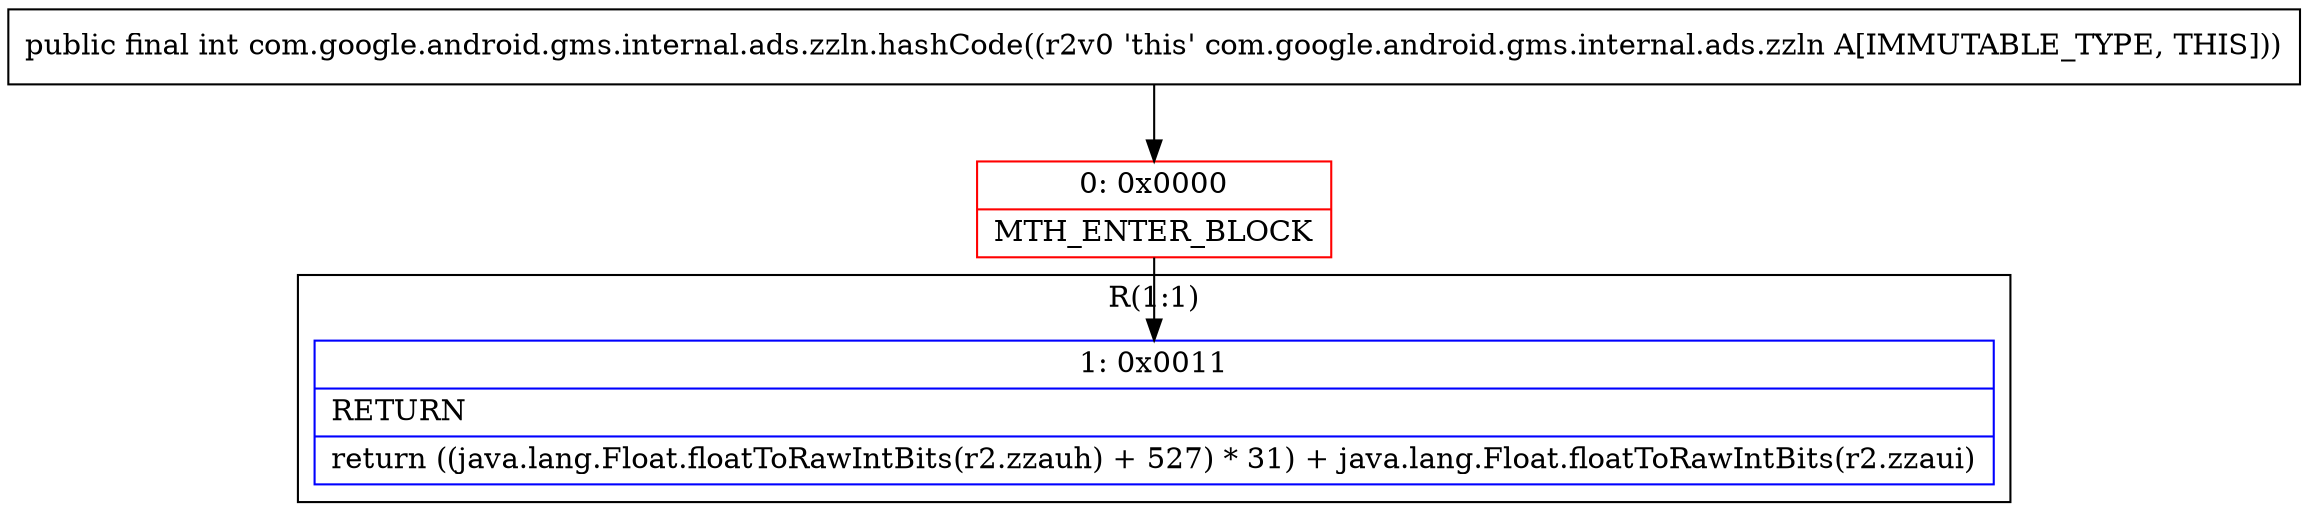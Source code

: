 digraph "CFG forcom.google.android.gms.internal.ads.zzln.hashCode()I" {
subgraph cluster_Region_1549389912 {
label = "R(1:1)";
node [shape=record,color=blue];
Node_1 [shape=record,label="{1\:\ 0x0011|RETURN\l|return ((java.lang.Float.floatToRawIntBits(r2.zzauh) + 527) * 31) + java.lang.Float.floatToRawIntBits(r2.zzaui)\l}"];
}
Node_0 [shape=record,color=red,label="{0\:\ 0x0000|MTH_ENTER_BLOCK\l}"];
MethodNode[shape=record,label="{public final int com.google.android.gms.internal.ads.zzln.hashCode((r2v0 'this' com.google.android.gms.internal.ads.zzln A[IMMUTABLE_TYPE, THIS])) }"];
MethodNode -> Node_0;
Node_0 -> Node_1;
}

